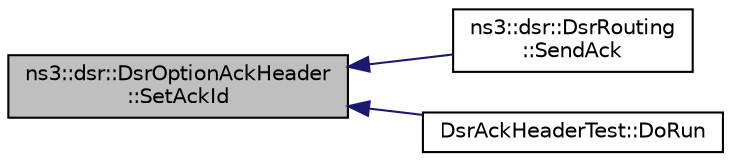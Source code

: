 digraph "ns3::dsr::DsrOptionAckHeader::SetAckId"
{
  edge [fontname="Helvetica",fontsize="10",labelfontname="Helvetica",labelfontsize="10"];
  node [fontname="Helvetica",fontsize="10",shape=record];
  rankdir="LR";
  Node1 [label="ns3::dsr::DsrOptionAckHeader\l::SetAckId",height=0.2,width=0.4,color="black", fillcolor="grey75", style="filled", fontcolor="black"];
  Node1 -> Node2 [dir="back",color="midnightblue",fontsize="10",style="solid"];
  Node2 [label="ns3::dsr::DsrRouting\l::SendAck",height=0.2,width=0.4,color="black", fillcolor="white", style="filled",URL="$df/d32/classns3_1_1dsr_1_1DsrRouting.html#af60f582ca5ce9871a1f582f052511a38"];
  Node1 -> Node3 [dir="back",color="midnightblue",fontsize="10",style="solid"];
  Node3 [label="DsrAckHeaderTest::DoRun",height=0.2,width=0.4,color="black", fillcolor="white", style="filled",URL="$d4/d8f/classDsrAckHeaderTest.html#a2e6ece48c16a167b15c3753d2c0fbb05",tooltip="Implementation to actually run this TestCase. "];
}

